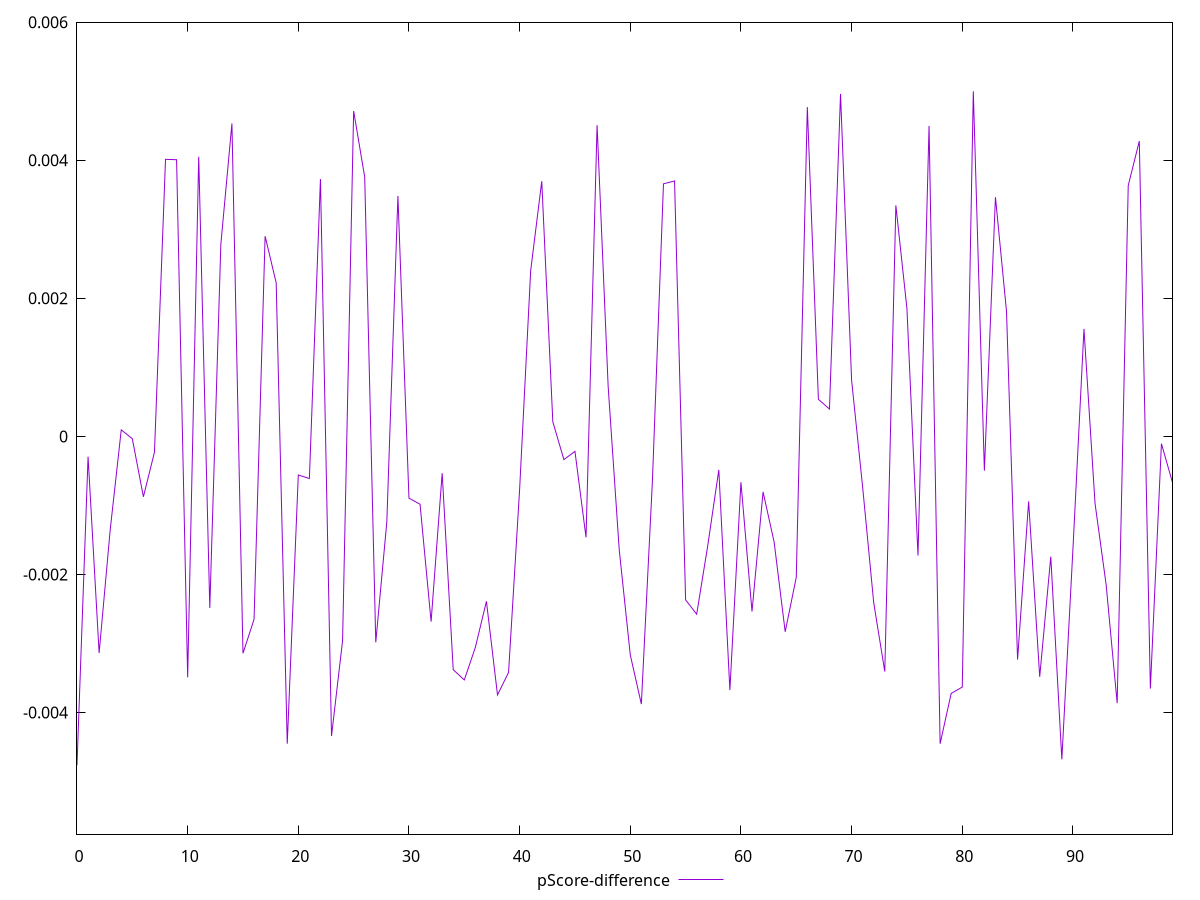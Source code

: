 reset

$pScoreDifference <<EOF
0 -0.004761099828218596
1 -0.0002941208360169867
2 -0.0031379702988267866
3 -0.0013534387968365813
4 0.00009428654010001924
5 -0.00003471587943182364
6 -0.000874993614950248
7 -0.00022933599310948072
8 0.004012781877060001
9 0.004007063918482545
10 -0.003490275651260921
11 0.00405041374173698
12 -0.0024848367186520726
13 0.002784905169263663
14 0.004531783075936824
15 -0.00314198934469867
16 -0.0026496225914300897
17 0.002899445074437512
18 0.00222460310881889
19 -0.004451447268071673
20 -0.0005589026501510164
21 -0.0006106459650434548
22 0.003726822542833519
23 -0.004340541273172516
24 -0.00295853102213256
25 0.004712907187292892
26 0.003755775515619897
27 -0.0029829773016839534
28 -0.001235909359323717
29 0.0034826967181945667
30 -0.0008951948363520312
31 -0.0009829239885775776
32 -0.002683303421925798
33 -0.0005340457317046798
34 -0.0033791360136493642
35 -0.00352795581391685
36 -0.0030560096325249475
37 -0.0023890164503179157
38 -0.003744689362388476
39 -0.0034198912030775075
40 -0.000765505644479747
41 0.002403294406738643
42 0.0036956292585168526
43 0.00021038329707434578
44 -0.0003365448794785397
45 -0.00021659589835287818
46 -0.0014631378326431799
47 0.004508218428119548
48 0.0007250613551453844
49 -0.0016405353419348678
50 -0.003165851786601337
51 -0.0038773297952356955
52 -0.0006464652428792572
53 0.0036581302129229387
54 0.0036996705848333367
55 -0.0023686951615605745
56 -0.0025756641456108342
57 -0.001583096569478304
58 -0.0004851672239229998
59 -0.003675249716929452
60 -0.0006646001992067774
61 -0.002537434466184596
62 -0.0008039829169271817
63 -0.0015316383406210887
64 -0.0028301953311437034
65 -0.0020411975764966783
66 0.00476930453263158
67 0.0005362085271318762
68 0.00039597128849455654
69 0.004960667862941248
70 0.0008149829387894547
71 -0.0007374837862366146
72 -0.0024112082332254925
73 -0.00340627973022134
74 0.0033460857389377985
75 0.0018529863565431848
76 -0.0017257360304562264
77 0.004497722954311056
78 -0.004451268373131034
79 -0.003722705332136922
80 -0.00363142242017378
81 0.004997548761539683
82 -0.000496330692977609
83 0.003464620599483492
84 0.001809451501044057
85 -0.0032323150723938543
86 -0.0009412108964841348
87 -0.0034825822874277046
88 -0.001741416330885981
89 -0.004677778010876987
90 -0.001640092696046369
91 0.0015559010044532418
92 -0.0009715390704831961
93 -0.0021437517697383557
94 -0.003863954246460355
95 0.003632900631173941
96 0.00427703460505513
97 -0.0036533305512977954
98 -0.00010562690975901567
99 -0.0006685560412965641
EOF

set key outside below
set xrange [0:99]
set yrange [-0.005761099828218596:0.005997548761539683]
set trange [-0.005761099828218596:0.005997548761539683]
set terminal svg size 640, 500 enhanced background rgb 'white'
set output "reports/report_00027_2021-02-24T12-40-31.850Z/first-cpu-idle/samples/agenda/pScore-difference/values.svg"

plot $pScoreDifference title "pScore-difference" with line

reset
